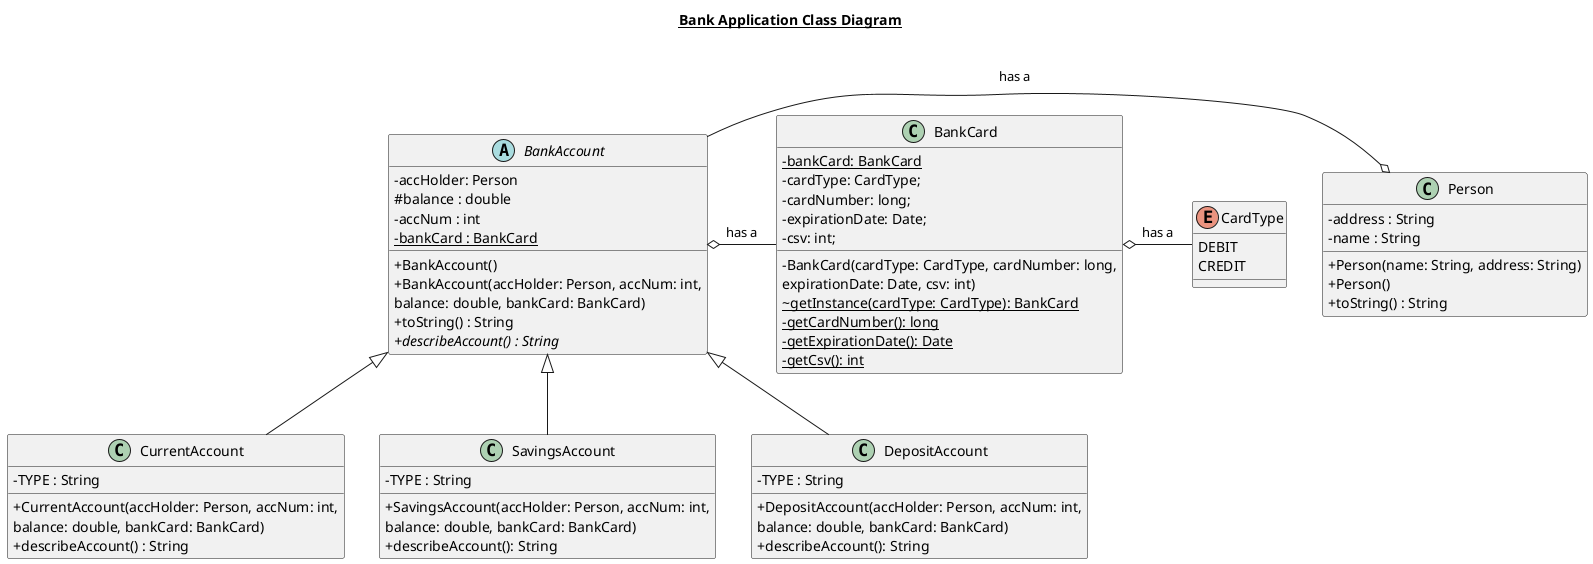 @startuml
skinparam classAttributeIconSize 0


title __Bank Application Class Diagram__\n

abstract class BankAccount {
    - accHolder: Person
    # balance : double
    - accNum : int
    - {static} bankCard : BankCard
    + BankAccount()
    + BankAccount(accHolder: Person, accNum: int,
    balance: double, bankCard: BankCard)
    + toString() : String
    {abstract} + describeAccount() : String
 }

 class CurrentAccount {
    - TYPE : String
    + CurrentAccount(accHolder: Person, accNum: int,
    balance: double, bankCard: BankCard)
    + describeAccount() : String
 }

 class Person {
    - address : String
    - name : String
    + Person(name: String, address: String)
    + Person()
    + toString() : String
 }

 class SavingsAccount {
    - TYPE : String
    + SavingsAccount(accHolder: Person, accNum: int,
    balance: double, bankCard: BankCard)
    + describeAccount(): String
 }

 class DepositAccount {
    - TYPE : String
    + DepositAccount(accHolder: Person, accNum: int,
    balance: double, bankCard: BankCard)
    + describeAccount(): String
 }

 class BankCard {
     - {static} bankCard: BankCard
     - cardType: CardType;
     - cardNumber: long;
     - expirationDate: Date;
     - csv: int;
     - BankCard(cardType: CardType, cardNumber: long,
     expirationDate: Date, csv: int)
     ~ {static} getInstance(cardType: CardType): BankCard
     - {static} getCardNumber(): long
     - {static} getExpirationDate(): Date
     - {static} getCsv(): int
 }

enum CardType {
  DEBIT
  CREDIT
}

  BankAccount -right-o Person : has a
  BankAccount o-right- BankCard : has a
  BankCard o-right- CardType : has a
  CurrentAccount -up-|> BankAccount
  SavingsAccount -up-|> BankAccount
  DepositAccount -up-|> BankAccount

@enduml
